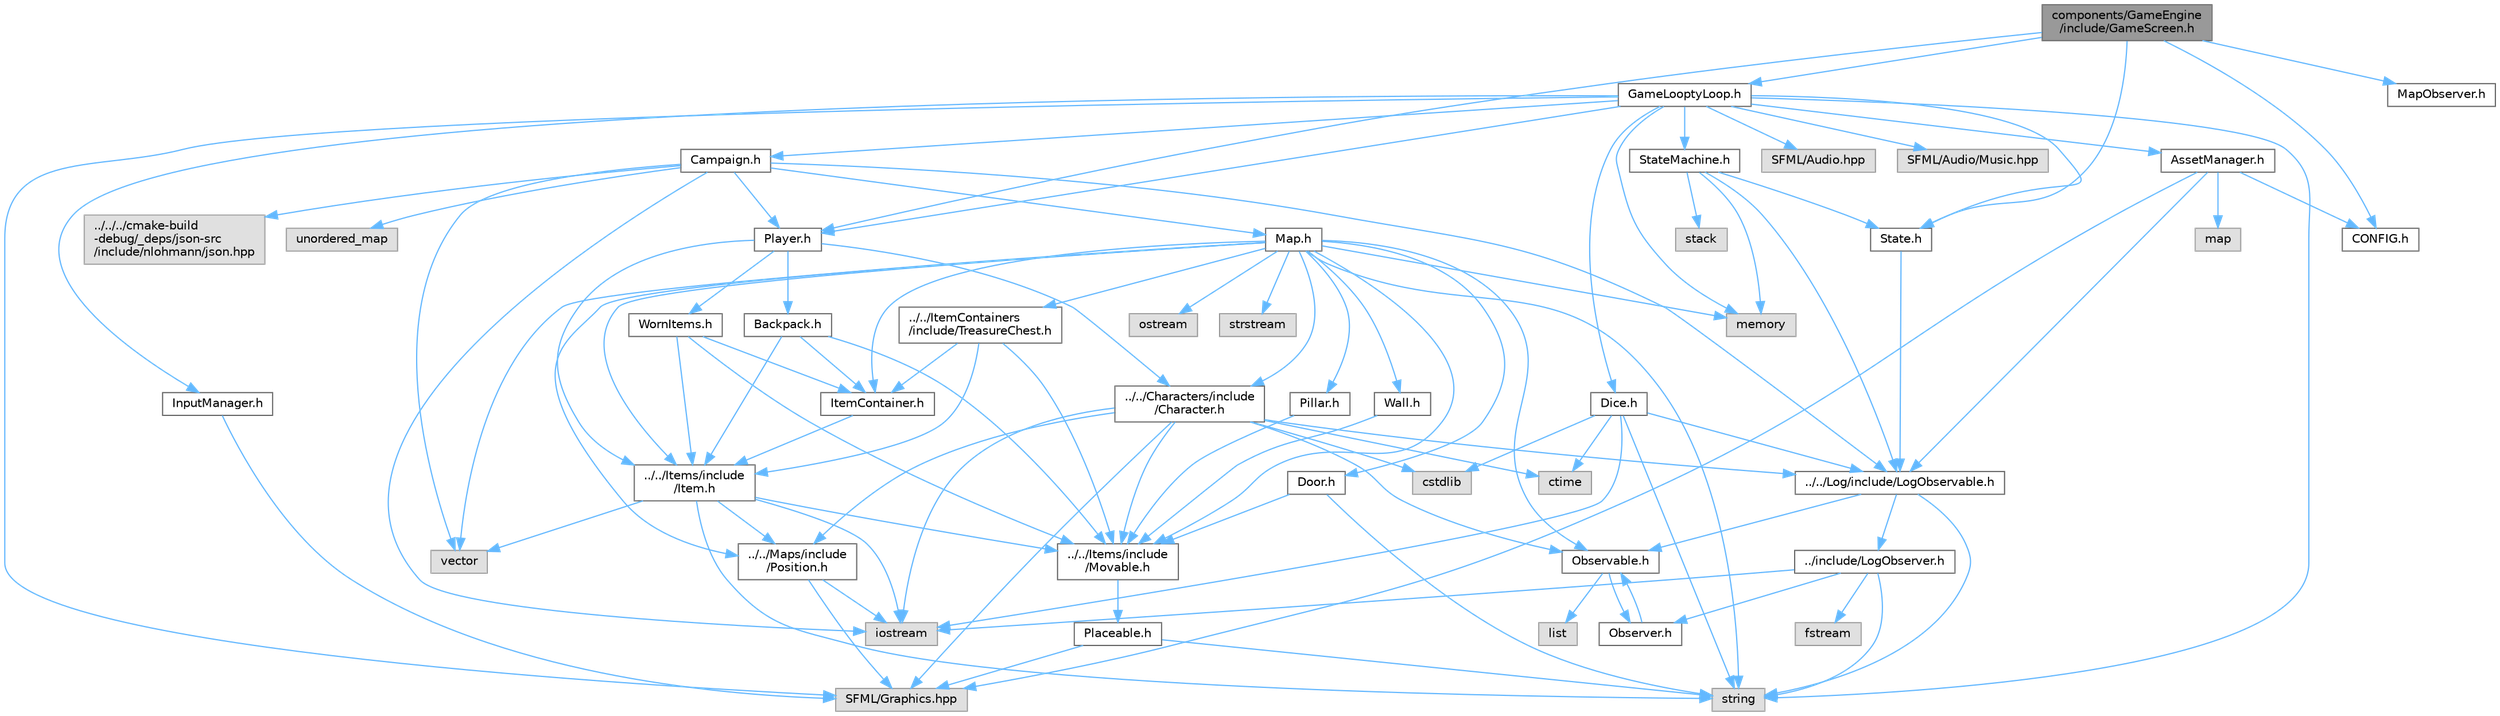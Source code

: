 digraph "components/GameEngine/include/GameScreen.h"
{
 // LATEX_PDF_SIZE
  bgcolor="transparent";
  edge [fontname=Helvetica,fontsize=10,labelfontname=Helvetica,labelfontsize=10];
  node [fontname=Helvetica,fontsize=10,shape=box,height=0.2,width=0.4];
  Node1 [id="Node000001",label="components/GameEngine\l/include/GameScreen.h",height=0.2,width=0.4,color="gray40", fillcolor="grey60", style="filled", fontcolor="black",tooltip="This file contains the declaration of the GameScreen class, which represents the game screen or main ..."];
  Node1 -> Node2 [id="edge101_Node000001_Node000002",color="steelblue1",style="solid",tooltip=" "];
  Node2 [id="Node000002",label="CONFIG.h",height=0.2,width=0.4,color="grey40", fillcolor="white", style="filled",URL="$_c_o_n_f_i_g_8h.html",tooltip=" "];
  Node1 -> Node3 [id="edge102_Node000001_Node000003",color="steelblue1",style="solid",tooltip=" "];
  Node3 [id="Node000003",label="GameLooptyLoop.h",height=0.2,width=0.4,color="grey40", fillcolor="white", style="filled",URL="$_game_loopty_loop_8h.html",tooltip="Header file for the GameLooptyLoop class."];
  Node3 -> Node4 [id="edge103_Node000003_Node000004",color="steelblue1",style="solid",tooltip=" "];
  Node4 [id="Node000004",label="AssetManager.h",height=0.2,width=0.4,color="grey40", fillcolor="white", style="filled",URL="$_asset_manager_8h.html",tooltip="This file contains the declaration of the AssetManager class. AssetManager is responsible for loading..."];
  Node4 -> Node5 [id="edge104_Node000004_Node000005",color="steelblue1",style="solid",tooltip=" "];
  Node5 [id="Node000005",label="../../Log/include/LogObservable.h",height=0.2,width=0.4,color="grey40", fillcolor="white", style="filled",URL="$_log_observable_8h.html",tooltip="This file contains the declaration of the LogObservable class."];
  Node5 -> Node6 [id="edge105_Node000005_Node000006",color="steelblue1",style="solid",tooltip=" "];
  Node6 [id="Node000006",label="Observable.h",height=0.2,width=0.4,color="grey40", fillcolor="white", style="filled",URL="$_observable_8h_source.html",tooltip=" "];
  Node6 -> Node7 [id="edge106_Node000006_Node000007",color="steelblue1",style="solid",tooltip=" "];
  Node7 [id="Node000007",label="Observer.h",height=0.2,width=0.4,color="grey40", fillcolor="white", style="filled",URL="$_observer_8h.html",tooltip=" "];
  Node7 -> Node6 [id="edge107_Node000007_Node000006",color="steelblue1",style="solid",tooltip=" "];
  Node6 -> Node8 [id="edge108_Node000006_Node000008",color="steelblue1",style="solid",tooltip=" "];
  Node8 [id="Node000008",label="list",height=0.2,width=0.4,color="grey60", fillcolor="#E0E0E0", style="filled",tooltip=" "];
  Node5 -> Node9 [id="edge109_Node000005_Node000009",color="steelblue1",style="solid",tooltip=" "];
  Node9 [id="Node000009",label="string",height=0.2,width=0.4,color="grey60", fillcolor="#E0E0E0", style="filled",tooltip=" "];
  Node5 -> Node10 [id="edge110_Node000005_Node000010",color="steelblue1",style="solid",tooltip=" "];
  Node10 [id="Node000010",label="../include/LogObserver.h",height=0.2,width=0.4,color="grey40", fillcolor="white", style="filled",URL="$_log_observer_8h.html",tooltip="This file contains the declaration of the LogObserver class and the EnableModule struct."];
  Node10 -> Node7 [id="edge111_Node000010_Node000007",color="steelblue1",style="solid",tooltip=" "];
  Node10 -> Node9 [id="edge112_Node000010_Node000009",color="steelblue1",style="solid",tooltip=" "];
  Node10 -> Node11 [id="edge113_Node000010_Node000011",color="steelblue1",style="solid",tooltip=" "];
  Node11 [id="Node000011",label="iostream",height=0.2,width=0.4,color="grey60", fillcolor="#E0E0E0", style="filled",tooltip=" "];
  Node10 -> Node12 [id="edge114_Node000010_Node000012",color="steelblue1",style="solid",tooltip=" "];
  Node12 [id="Node000012",label="fstream",height=0.2,width=0.4,color="grey60", fillcolor="#E0E0E0", style="filled",tooltip=" "];
  Node4 -> Node13 [id="edge115_Node000004_Node000013",color="steelblue1",style="solid",tooltip=" "];
  Node13 [id="Node000013",label="SFML/Graphics.hpp",height=0.2,width=0.4,color="grey60", fillcolor="#E0E0E0", style="filled",tooltip=" "];
  Node4 -> Node14 [id="edge116_Node000004_Node000014",color="steelblue1",style="solid",tooltip=" "];
  Node14 [id="Node000014",label="map",height=0.2,width=0.4,color="grey60", fillcolor="#E0E0E0", style="filled",tooltip=" "];
  Node4 -> Node2 [id="edge117_Node000004_Node000002",color="steelblue1",style="solid",tooltip=" "];
  Node3 -> Node15 [id="edge118_Node000003_Node000015",color="steelblue1",style="solid",tooltip=" "];
  Node15 [id="Node000015",label="Campaign.h",height=0.2,width=0.4,color="grey40", fillcolor="white", style="filled",URL="$_campaign_8h_source.html",tooltip=" "];
  Node15 -> Node5 [id="edge119_Node000015_Node000005",color="steelblue1",style="solid",tooltip=" "];
  Node15 -> Node16 [id="edge120_Node000015_Node000016",color="steelblue1",style="solid",tooltip=" "];
  Node16 [id="Node000016",label="Map.h",height=0.2,width=0.4,color="grey40", fillcolor="white", style="filled",URL="$_map_8h.html",tooltip="This file contains the declaration of the Map class and related structures and aliases."];
  Node16 -> Node17 [id="edge121_Node000016_Node000017",color="steelblue1",style="solid",tooltip=" "];
  Node17 [id="Node000017",label="../../Characters/include\l/Character.h",height=0.2,width=0.4,color="grey40", fillcolor="white", style="filled",URL="$_character_8h.html",tooltip="this file contains the declaration of the character class and related structures aliases @detail"];
  Node17 -> Node18 [id="edge122_Node000017_Node000018",color="steelblue1",style="solid",tooltip=" "];
  Node18 [id="Node000018",label="../../Items/include\l/Movable.h",height=0.2,width=0.4,color="grey40", fillcolor="white", style="filled",URL="$_movable_8h_source.html",tooltip=" "];
  Node18 -> Node19 [id="edge123_Node000018_Node000019",color="steelblue1",style="solid",tooltip=" "];
  Node19 [id="Node000019",label="Placeable.h",height=0.2,width=0.4,color="grey40", fillcolor="white", style="filled",URL="$_placeable_8h_source.html",tooltip=" "];
  Node19 -> Node13 [id="edge124_Node000019_Node000013",color="steelblue1",style="solid",tooltip=" "];
  Node19 -> Node9 [id="edge125_Node000019_Node000009",color="steelblue1",style="solid",tooltip=" "];
  Node17 -> Node20 [id="edge126_Node000017_Node000020",color="steelblue1",style="solid",tooltip=" "];
  Node20 [id="Node000020",label="../../Maps/include\l/Position.h",height=0.2,width=0.4,color="grey40", fillcolor="white", style="filled",URL="$_position_8h_source.html",tooltip=" "];
  Node20 -> Node11 [id="edge127_Node000020_Node000011",color="steelblue1",style="solid",tooltip=" "];
  Node20 -> Node13 [id="edge128_Node000020_Node000013",color="steelblue1",style="solid",tooltip=" "];
  Node17 -> Node5 [id="edge129_Node000017_Node000005",color="steelblue1",style="solid",tooltip=" "];
  Node17 -> Node6 [id="edge130_Node000017_Node000006",color="steelblue1",style="solid",tooltip=" "];
  Node17 -> Node13 [id="edge131_Node000017_Node000013",color="steelblue1",style="solid",tooltip=" "];
  Node17 -> Node21 [id="edge132_Node000017_Node000021",color="steelblue1",style="solid",tooltip=" "];
  Node21 [id="Node000021",label="cstdlib",height=0.2,width=0.4,color="grey60", fillcolor="#E0E0E0", style="filled",tooltip=" "];
  Node17 -> Node22 [id="edge133_Node000017_Node000022",color="steelblue1",style="solid",tooltip=" "];
  Node22 [id="Node000022",label="ctime",height=0.2,width=0.4,color="grey60", fillcolor="#E0E0E0", style="filled",tooltip=" "];
  Node17 -> Node11 [id="edge134_Node000017_Node000011",color="steelblue1",style="solid",tooltip=" "];
  Node16 -> Node23 [id="edge135_Node000016_Node000023",color="steelblue1",style="solid",tooltip=" "];
  Node23 [id="Node000023",label="../../Items/include\l/Item.h",height=0.2,width=0.4,color="grey40", fillcolor="white", style="filled",URL="$_item_8h.html",tooltip=" "];
  Node23 -> Node11 [id="edge136_Node000023_Node000011",color="steelblue1",style="solid",tooltip=" "];
  Node23 -> Node9 [id="edge137_Node000023_Node000009",color="steelblue1",style="solid",tooltip=" "];
  Node23 -> Node18 [id="edge138_Node000023_Node000018",color="steelblue1",style="solid",tooltip=" "];
  Node23 -> Node20 [id="edge139_Node000023_Node000020",color="steelblue1",style="solid",tooltip=" "];
  Node23 -> Node24 [id="edge140_Node000023_Node000024",color="steelblue1",style="solid",tooltip=" "];
  Node24 [id="Node000024",label="vector",height=0.2,width=0.4,color="grey60", fillcolor="#E0E0E0", style="filled",tooltip=" "];
  Node16 -> Node25 [id="edge141_Node000016_Node000025",color="steelblue1",style="solid",tooltip=" "];
  Node25 [id="Node000025",label="../../ItemContainers\l/include/TreasureChest.h",height=0.2,width=0.4,color="grey40", fillcolor="white", style="filled",URL="$_treasure_chest_8h_source.html",tooltip=" "];
  Node25 -> Node26 [id="edge142_Node000025_Node000026",color="steelblue1",style="solid",tooltip=" "];
  Node26 [id="Node000026",label="ItemContainer.h",height=0.2,width=0.4,color="grey40", fillcolor="white", style="filled",URL="$_item_container_8h_source.html",tooltip=" "];
  Node26 -> Node23 [id="edge143_Node000026_Node000023",color="steelblue1",style="solid",tooltip=" "];
  Node25 -> Node23 [id="edge144_Node000025_Node000023",color="steelblue1",style="solid",tooltip=" "];
  Node25 -> Node18 [id="edge145_Node000025_Node000018",color="steelblue1",style="solid",tooltip=" "];
  Node16 -> Node26 [id="edge146_Node000016_Node000026",color="steelblue1",style="solid",tooltip=" "];
  Node16 -> Node18 [id="edge147_Node000016_Node000018",color="steelblue1",style="solid",tooltip=" "];
  Node16 -> Node27 [id="edge148_Node000016_Node000027",color="steelblue1",style="solid",tooltip=" "];
  Node27 [id="Node000027",label="Door.h",height=0.2,width=0.4,color="grey40", fillcolor="white", style="filled",URL="$_door_8h_source.html",tooltip=" "];
  Node27 -> Node18 [id="edge149_Node000027_Node000018",color="steelblue1",style="solid",tooltip=" "];
  Node27 -> Node9 [id="edge150_Node000027_Node000009",color="steelblue1",style="solid",tooltip=" "];
  Node16 -> Node6 [id="edge151_Node000016_Node000006",color="steelblue1",style="solid",tooltip=" "];
  Node16 -> Node28 [id="edge152_Node000016_Node000028",color="steelblue1",style="solid",tooltip=" "];
  Node28 [id="Node000028",label="Pillar.h",height=0.2,width=0.4,color="grey40", fillcolor="white", style="filled",URL="$_pillar_8h_source.html",tooltip=" "];
  Node28 -> Node18 [id="edge153_Node000028_Node000018",color="steelblue1",style="solid",tooltip=" "];
  Node16 -> Node20 [id="edge154_Node000016_Node000020",color="steelblue1",style="solid",tooltip=" "];
  Node16 -> Node29 [id="edge155_Node000016_Node000029",color="steelblue1",style="solid",tooltip=" "];
  Node29 [id="Node000029",label="Wall.h",height=0.2,width=0.4,color="grey40", fillcolor="white", style="filled",URL="$_wall_8h_source.html",tooltip=" "];
  Node29 -> Node18 [id="edge156_Node000029_Node000018",color="steelblue1",style="solid",tooltip=" "];
  Node16 -> Node30 [id="edge157_Node000016_Node000030",color="steelblue1",style="solid",tooltip=" "];
  Node30 [id="Node000030",label="memory",height=0.2,width=0.4,color="grey60", fillcolor="#E0E0E0", style="filled",tooltip=" "];
  Node16 -> Node31 [id="edge158_Node000016_Node000031",color="steelblue1",style="solid",tooltip=" "];
  Node31 [id="Node000031",label="ostream",height=0.2,width=0.4,color="grey60", fillcolor="#E0E0E0", style="filled",tooltip=" "];
  Node16 -> Node9 [id="edge159_Node000016_Node000009",color="steelblue1",style="solid",tooltip=" "];
  Node16 -> Node32 [id="edge160_Node000016_Node000032",color="steelblue1",style="solid",tooltip=" "];
  Node32 [id="Node000032",label="strstream",height=0.2,width=0.4,color="grey60", fillcolor="#E0E0E0", style="filled",tooltip=" "];
  Node16 -> Node24 [id="edge161_Node000016_Node000024",color="steelblue1",style="solid",tooltip=" "];
  Node15 -> Node33 [id="edge162_Node000015_Node000033",color="steelblue1",style="solid",tooltip=" "];
  Node33 [id="Node000033",label="../../../cmake-build\l-debug/_deps/json-src\l/include/nlohmann/json.hpp",height=0.2,width=0.4,color="grey60", fillcolor="#E0E0E0", style="filled",tooltip=" "];
  Node15 -> Node34 [id="edge163_Node000015_Node000034",color="steelblue1",style="solid",tooltip=" "];
  Node34 [id="Node000034",label="Player.h",height=0.2,width=0.4,color="grey40", fillcolor="white", style="filled",URL="$_player_8h_source.html",tooltip=" "];
  Node34 -> Node23 [id="edge164_Node000034_Node000023",color="steelblue1",style="solid",tooltip=" "];
  Node34 -> Node17 [id="edge165_Node000034_Node000017",color="steelblue1",style="solid",tooltip=" "];
  Node34 -> Node35 [id="edge166_Node000034_Node000035",color="steelblue1",style="solid",tooltip=" "];
  Node35 [id="Node000035",label="Backpack.h",height=0.2,width=0.4,color="grey40", fillcolor="white", style="filled",URL="$_backpack_8h_source.html",tooltip=" "];
  Node35 -> Node26 [id="edge167_Node000035_Node000026",color="steelblue1",style="solid",tooltip=" "];
  Node35 -> Node23 [id="edge168_Node000035_Node000023",color="steelblue1",style="solid",tooltip=" "];
  Node35 -> Node18 [id="edge169_Node000035_Node000018",color="steelblue1",style="solid",tooltip=" "];
  Node34 -> Node36 [id="edge170_Node000034_Node000036",color="steelblue1",style="solid",tooltip=" "];
  Node36 [id="Node000036",label="WornItems.h",height=0.2,width=0.4,color="grey40", fillcolor="white", style="filled",URL="$_worn_items_8h_source.html",tooltip=" "];
  Node36 -> Node26 [id="edge171_Node000036_Node000026",color="steelblue1",style="solid",tooltip=" "];
  Node36 -> Node23 [id="edge172_Node000036_Node000023",color="steelblue1",style="solid",tooltip=" "];
  Node36 -> Node18 [id="edge173_Node000036_Node000018",color="steelblue1",style="solid",tooltip=" "];
  Node15 -> Node11 [id="edge174_Node000015_Node000011",color="steelblue1",style="solid",tooltip=" "];
  Node15 -> Node37 [id="edge175_Node000015_Node000037",color="steelblue1",style="solid",tooltip=" "];
  Node37 [id="Node000037",label="unordered_map",height=0.2,width=0.4,color="grey60", fillcolor="#E0E0E0", style="filled",tooltip=" "];
  Node15 -> Node24 [id="edge176_Node000015_Node000024",color="steelblue1",style="solid",tooltip=" "];
  Node3 -> Node38 [id="edge177_Node000003_Node000038",color="steelblue1",style="solid",tooltip=" "];
  Node38 [id="Node000038",label="Dice.h",height=0.2,width=0.4,color="grey40", fillcolor="white", style="filled",URL="$_dice_8h.html",tooltip=" "];
  Node38 -> Node5 [id="edge178_Node000038_Node000005",color="steelblue1",style="solid",tooltip=" "];
  Node38 -> Node21 [id="edge179_Node000038_Node000021",color="steelblue1",style="solid",tooltip=" "];
  Node38 -> Node22 [id="edge180_Node000038_Node000022",color="steelblue1",style="solid",tooltip=" "];
  Node38 -> Node11 [id="edge181_Node000038_Node000011",color="steelblue1",style="solid",tooltip=" "];
  Node38 -> Node9 [id="edge182_Node000038_Node000009",color="steelblue1",style="solid",tooltip=" "];
  Node3 -> Node39 [id="edge183_Node000003_Node000039",color="steelblue1",style="solid",tooltip=" "];
  Node39 [id="Node000039",label="InputManager.h",height=0.2,width=0.4,color="grey40", fillcolor="white", style="filled",URL="$_input_manager_8h.html",tooltip="This file contains the declaration of the InputManager class."];
  Node39 -> Node13 [id="edge184_Node000039_Node000013",color="steelblue1",style="solid",tooltip=" "];
  Node3 -> Node34 [id="edge185_Node000003_Node000034",color="steelblue1",style="solid",tooltip=" "];
  Node3 -> Node13 [id="edge186_Node000003_Node000013",color="steelblue1",style="solid",tooltip=" "];
  Node3 -> Node40 [id="edge187_Node000003_Node000040",color="steelblue1",style="solid",tooltip=" "];
  Node40 [id="Node000040",label="State.h",height=0.2,width=0.4,color="grey40", fillcolor="white", style="filled",URL="$_state_8h.html",tooltip=" "];
  Node40 -> Node5 [id="edge188_Node000040_Node000005",color="steelblue1",style="solid",tooltip=" "];
  Node3 -> Node41 [id="edge189_Node000003_Node000041",color="steelblue1",style="solid",tooltip=" "];
  Node41 [id="Node000041",label="StateMachine.h",height=0.2,width=0.4,color="grey40", fillcolor="white", style="filled",URL="$_state_machine_8h.html",tooltip=" "];
  Node41 -> Node5 [id="edge190_Node000041_Node000005",color="steelblue1",style="solid",tooltip=" "];
  Node41 -> Node40 [id="edge191_Node000041_Node000040",color="steelblue1",style="solid",tooltip=" "];
  Node41 -> Node30 [id="edge192_Node000041_Node000030",color="steelblue1",style="solid",tooltip=" "];
  Node41 -> Node42 [id="edge193_Node000041_Node000042",color="steelblue1",style="solid",tooltip=" "];
  Node42 [id="Node000042",label="stack",height=0.2,width=0.4,color="grey60", fillcolor="#E0E0E0", style="filled",tooltip=" "];
  Node3 -> Node30 [id="edge194_Node000003_Node000030",color="steelblue1",style="solid",tooltip=" "];
  Node3 -> Node9 [id="edge195_Node000003_Node000009",color="steelblue1",style="solid",tooltip=" "];
  Node3 -> Node43 [id="edge196_Node000003_Node000043",color="steelblue1",style="solid",tooltip=" "];
  Node43 [id="Node000043",label="SFML/Audio.hpp",height=0.2,width=0.4,color="grey60", fillcolor="#E0E0E0", style="filled",tooltip=" "];
  Node3 -> Node44 [id="edge197_Node000003_Node000044",color="steelblue1",style="solid",tooltip=" "];
  Node44 [id="Node000044",label="SFML/Audio/Music.hpp",height=0.2,width=0.4,color="grey60", fillcolor="#E0E0E0", style="filled",tooltip=" "];
  Node1 -> Node45 [id="edge198_Node000001_Node000045",color="steelblue1",style="solid",tooltip=" "];
  Node45 [id="Node000045",label="MapObserver.h",height=0.2,width=0.4,color="grey40", fillcolor="white", style="filled",URL="$_map_observer_8h_source.html",tooltip=" "];
  Node1 -> Node34 [id="edge199_Node000001_Node000034",color="steelblue1",style="solid",tooltip=" "];
  Node1 -> Node40 [id="edge200_Node000001_Node000040",color="steelblue1",style="solid",tooltip=" "];
}
